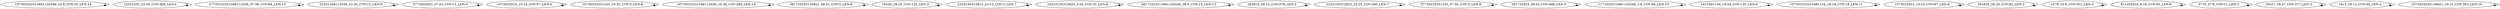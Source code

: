 digraph G {
    "107303323313481120246_10-6_COV:20_LEN:14" -> "107303323313481120246_10-6_COV:20_LEN:14";
    "22331335_22-35_COV:369_LEN:4" -> "22331335_22-35_COV:369_LEN:4";
    "37730332331348112036_37-36_COV:68_LEN:13" -> "37730332331348112036_37-36_COV:68_LEN:13";
    "22331348112036_22-36_COV:12_LEN:9" -> "22331348112036_22-36_COV:12_LEN:9";
    "3773032923_37-23_COV:13_LEN:6" -> "3773032923_37-23_COV:13_LEN:6";
    "1073032914_10-14_COV:57_LEN:6" -> "1073032914_10-14_COV:57_LEN:6";
    "10730332331335_10-35_COV:3_LEN:8" -> "10730332331335_10-35_COV:3_LEN:8";
    "10730332331348112036_10-36_COV:284_LEN:13" -> "10730332331348112036_10-36_COV:284_LEN:13";
    "381733233134821_38-21_COV:5_LEN:9" -> "381733233134821_38-21_COV:5_LEN:9";
    "18520_18-20_COV:155_LEN:3" -> "18520_18-20_COV:155_LEN:3";
    "2233134312815_22-15_COV:3_LEN:7" -> "2233134312815_22-15_COV:3_LEN:7";
    "33233134312825_3-25_COV:35_LEN:8" -> "33233134312825_3-25_COV:35_LEN:8";
    "38173323313481120246_38-6_COV:13_LEN:13" -> "38173323313481120246_38-6_COV:13_LEN:13";
    "262815_26-15_COV:579_LEN:3" -> "262815_26-15_COV:579_LEN:3";
    "2233134312825_22-25_COV:260_LEN:7" -> "2233134312825_22-25_COV:260_LEN:7";
    "37730332331335_37-35_COV:3_LEN:8" -> "37730332331335_37-35_COV:3_LEN:8";
    "381732923_38-23_COV:466_LEN:5" -> "381732923_38-23_COV:466_LEN:5";
    "1173323313481120246_1-6_COV:98_LEN:13" -> "1173323313481120246_1-6_COV:98_LEN:13";
    "1913481134_19-34_COV:130_LEN:6" -> "1913481134_19-34_COV:130_LEN:6";
    "107303323313481134_10-34_COV:18_LEN:11" -> "107303323313481134_10-34_COV:18_LEN:11";
    "1073032923_10-23_COV:97_LEN:6" -> "1073032923_10-23_COV:97_LEN:6";
    "262825_26-25_COV:92_LEN:3" -> "262825_26-25_COV:92_LEN:3";
    "1079_10-9_COV:351_LEN:3" -> "1079_10-9_COV:351_LEN:3";
    "811202416_8-16_COV:95_LEN:6" -> "811202416_8-16_COV:95_LEN:6";
    "3779_37-9_COV:11_LEN:3" -> "3779_37-9_COV:11_LEN:3";
    "18527_18-27_COV:377_LEN:3" -> "18527_18-27_COV:377_LEN:3";
    "1812_18-12_COV:44_LEN:2" -> "1812_18-12_COV:44_LEN:2";
    "1073033233134821_10-21_COV:363_LEN:10" -> "1073033233134821_10-21_COV:363_LEN:10";
}
